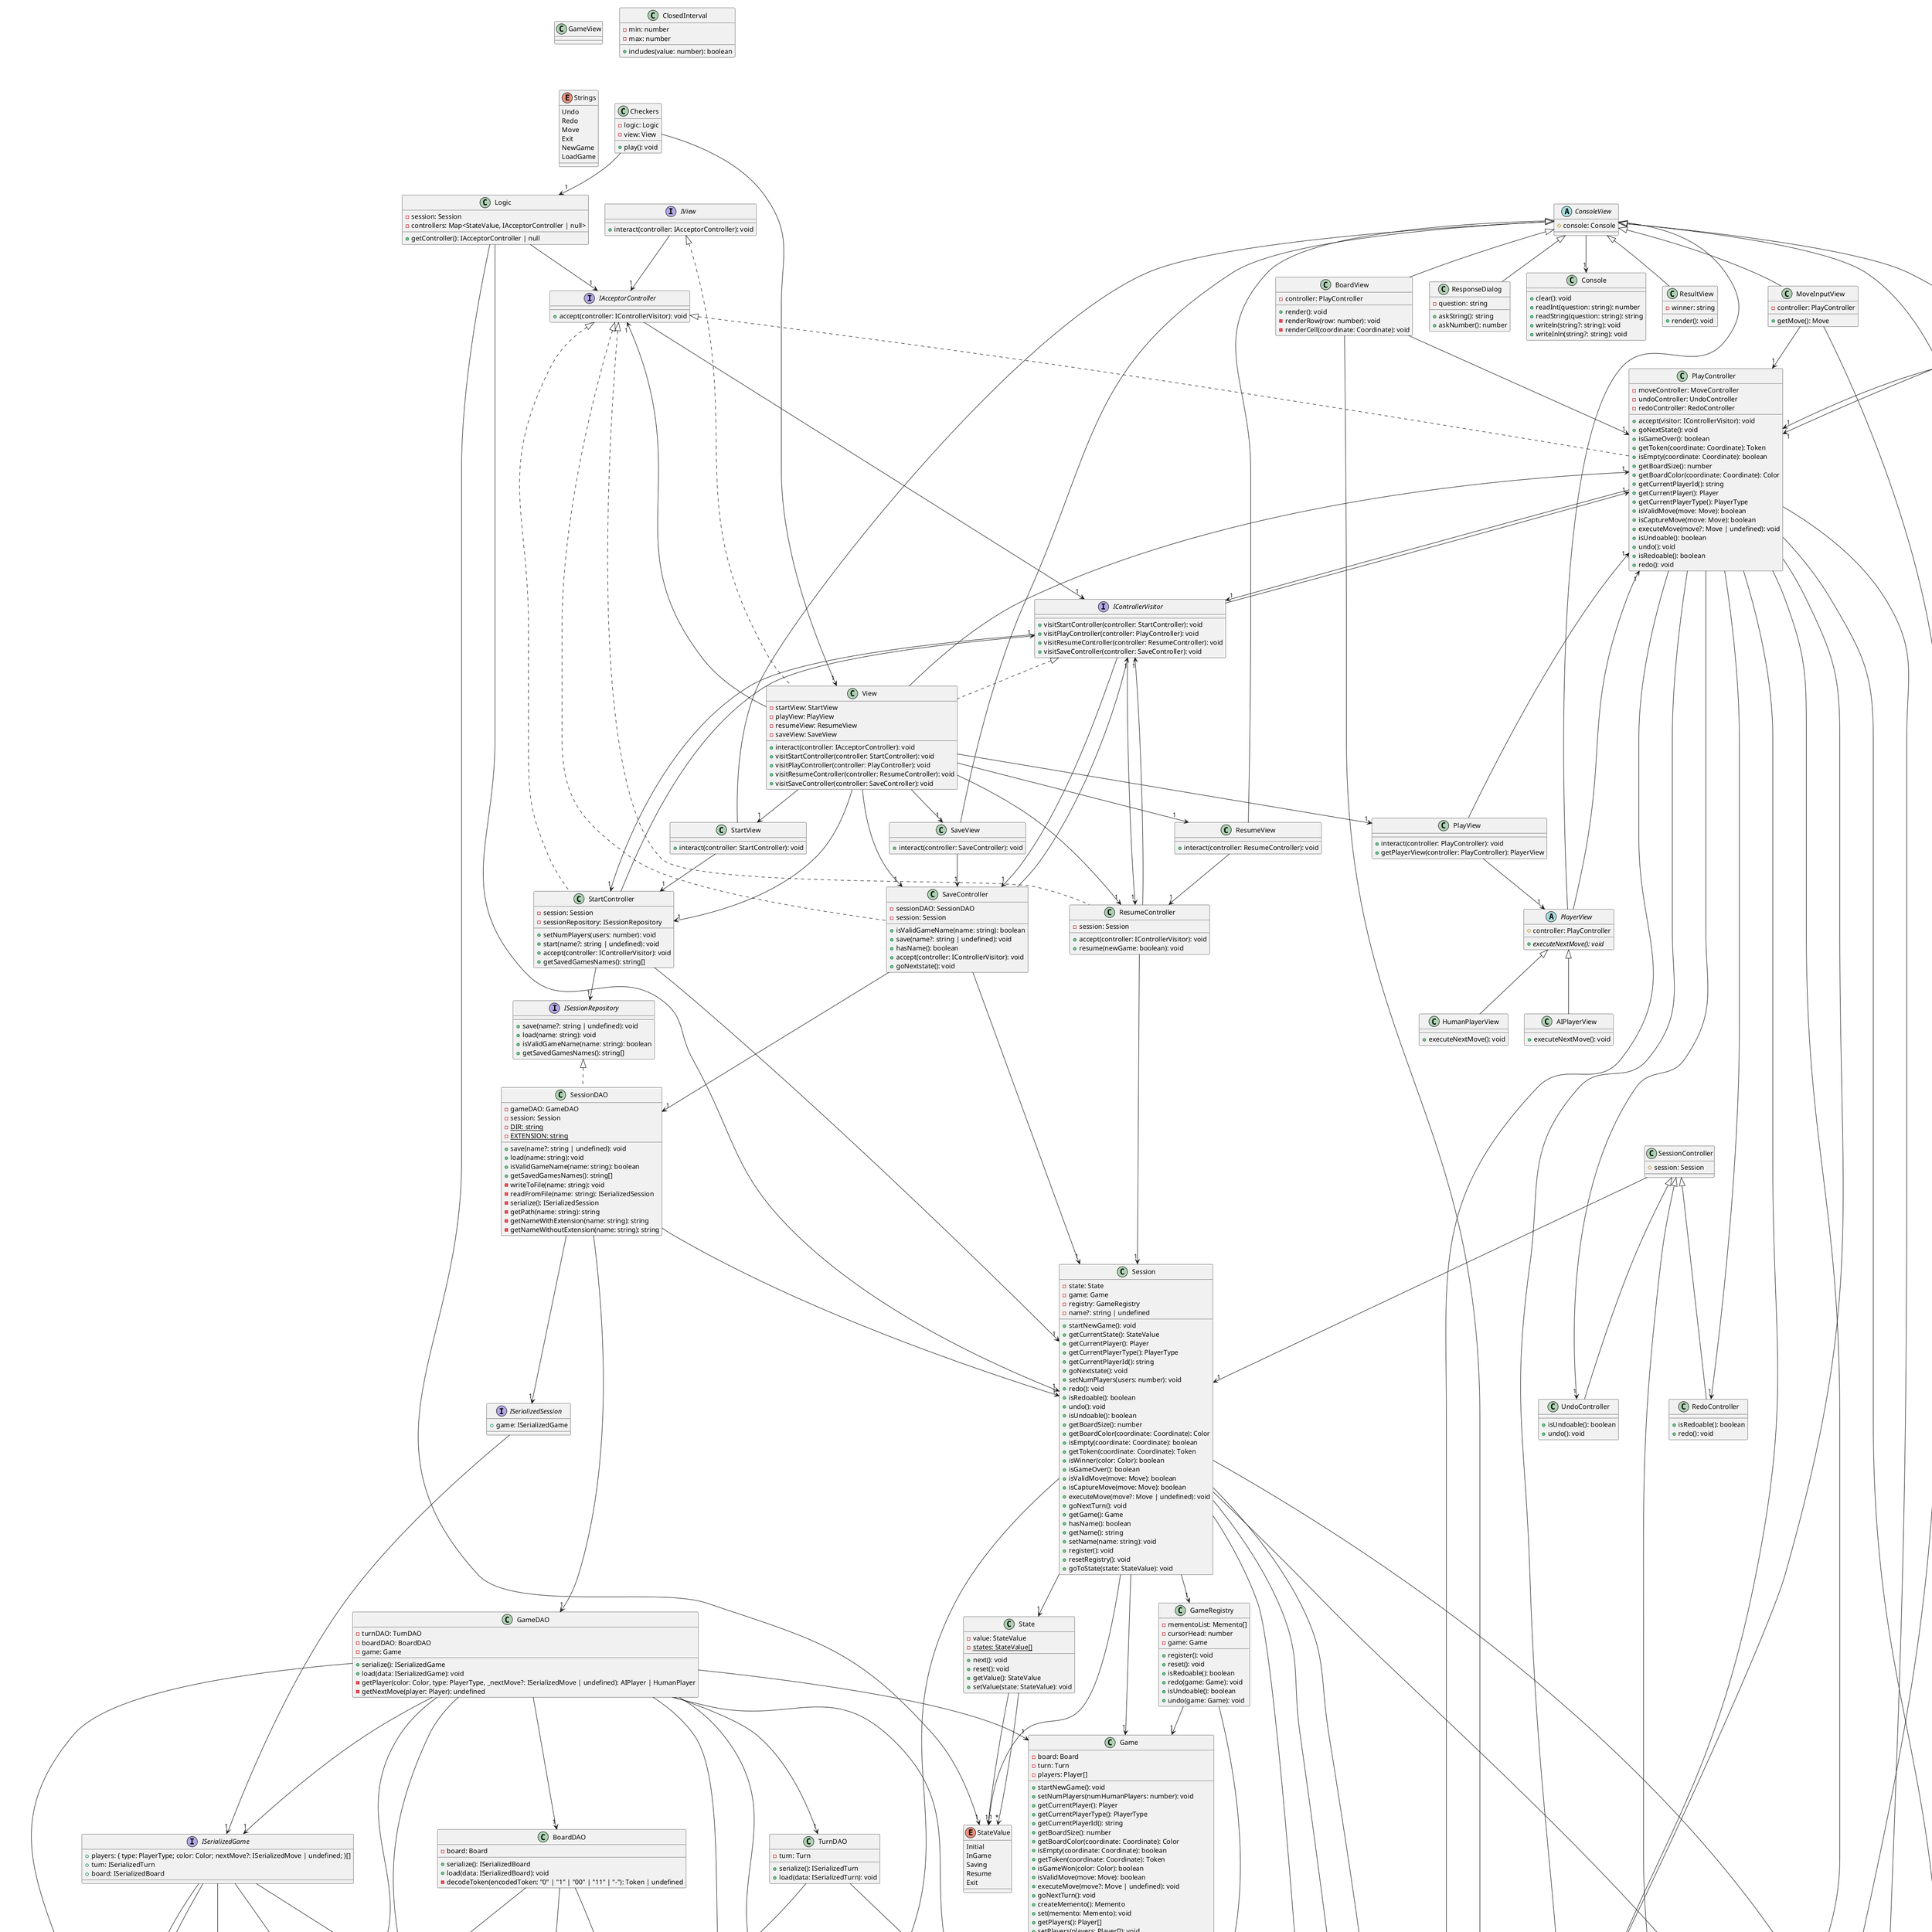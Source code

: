 @startuml
enum Color {
    White
    Black
    Null
}
enum Direction {
    VERTICAL
    HORIZONTAL
    MAIN_DIAGONAL
    INVERSE_DIAGONAL
    NULL
}
class Coordinate {
    +row: number
    +column: number
    #getDirection(coordinate: Coordinate): Direction
    -inMainDiagonal(): boolean
    -inVertical(coordinate: Coordinate): boolean
    -inHorizontal(coordinate: Coordinate): boolean
    +getRow(): number
    +getColumn(): number
    +equals(coordinate: Coordinate): boolean
}
class Token {
    +color: Color
    -_isKing?: boolean | undefined
    +turnToKing(): void
    +isKing: boolean
    +isNull: boolean
}
class NullToken extends Token
class Board {
    -coordinates: (Token | undefined)[][]
    +getSize(): number
    +getBoardColor(coordinate: Coordinate): Color
    +isEmpty(coordinate: Coordinate): boolean
    +isMovingForward(move: Move): boolean
    +getToken(coordinate: Coordinate): Token
    +removeToken(coordinate: Coordinate): void
    +setToken(coordinate: Coordinate, token: Token): void
    +isGameWon(color: Color): boolean
    +isValidMove(move: Move): boolean
    +move(move: Move): void
    +checkCapture(move: Move): void
    +ckeckKing(move: Move): void
    +copy(): Board
    +getCoordinates(): (Token | undefined)[][]
    +setCoordinates(coordinates: (Token | undefined)[][]): void
    +isCaptureMove(move: Move): boolean
    -isValidJump(move: Move): boolean
    -{static} SIZE: number
}
class Move {
    +token: Token
    +from: Coordinate
    +to: Coordinate
    +getVector(): Coordinate
    +isProperLength: boolean
    +length: number
    +isValid: boolean
    +unitMovement: Move
    +isKingMove(board: Board): boolean
    +isMovingForward(board: Board): boolean
    -unitVector: Coordinate
    -isDiagonal: boolean
}
enum PlayerType {
    Human
    AI
}
abstract class Player {
    +color: Color
    +board: Board
    +type: PlayerType
    #nextMove?: Move | undefined
    -lastMove?: Move | undefined
    +move(move?: Move | undefined): void
    +getId(): string
    +getLastMove(): Move | undefined
    +{abstract} copy(board: Board): Player
    +{abstract} getNextMove(): Move | undefined
}
class Turn {
    -players: Player[]
    -currentPlayer: number
    +goNextTurn(): void
    +getCurrentPlayerType(): PlayerType
    +getCurrentPlayerId(): string
    +getCurrentPlayer(): Player
    +getCurrentPlayerOridinal(): number
    +setCurrentPlayerOrdinal(currentPlayer: number): void
    +copy(players: Player[]): Turn
    +{static} NUM_PLAYERS: number
}
class Memento {
    +board: Board
    +turn: Turn
    +players: Player[]
}
interface IMoveAlgorithm {
    +getNextMove(playerColor: Color, board: Board): Move
}
class RandomMoveAlgorithm implements IMoveAlgorithm {
    +getNextMove(playerColor: Color, board: Board): Move
    -getRandomCoordinate(boardSize: number): Coordinate
}
class RandomMoveWithDummyHeuristicAlgorithm implements IMoveAlgorithm {
    -randomAlgorithm: RandomMoveAlgorithm
    -maxAttempts: number
    +getNextMove(playerColor: Color, board: Board): Move
}
class AIPlayer extends Player {
    -algorithm: IMoveAlgorithm
    +getNextMove(): Move
    +copy(board: Board): AIPlayer
}
class HumanPlayer extends Player {
    +setNextMove(move: Move): void
    +getNextMove(): Move | undefined
    +copy(board: Board): HumanPlayer
}
class Game {
    -board: Board
    -turn: Turn
    -players: Player[]
    +startNewGame(): void
    +setNumPlayers(numHumanPlayers: number): void
    +getCurrentPlayer(): Player
    +getCurrentPlayerType(): PlayerType
    +getCurrentPlayerId(): string
    +getBoardSize(): number
    +getBoardColor(coordinate: Coordinate): Color
    +isEmpty(coordinate: Coordinate): boolean
    +getToken(coordinate: Coordinate): Token
    +isGameWon(color: Color): boolean
    +isValidMove(move: Move): boolean
    +executeMove(move?: Move | undefined): void
    +goNextTurn(): void
    +createMemento(): Memento
    +set(memento: Memento): void
    +getPlayers(): Player[]
    +setPlayers(players: Player[]): void
    +getBoard(): Board
    +getTurn(): Turn
    +getLastMove(): Move | undefined
    +isCaptureMove(move: Move): boolean
    -getPlayersCopy(players: Player[], board: Board): Player[]
}
class GameRegistry {
    -mementoList: Memento[]
    -cursorHead: number
    -game: Game
    +register(): void
    +reset(): void
    +isRedoable(): boolean
    +redo(game: Game): void
    +isUndoable(): boolean
    +undo(game: Game): void
}
enum StateValue {
    Initial
    InGame
    Saving
    Resume
    Exit
}
class State {
    -value: StateValue
    +next(): void
    +reset(): void
    +getValue(): StateValue
    +setValue(state: StateValue): void
    -{static} states: StateValue[]
}
class Session {
    -state: State
    -game: Game
    -registry: GameRegistry
    -name?: string | undefined
    +startNewGame(): void
    +getCurrentState(): StateValue
    +getCurrentPlayer(): Player
    +getCurrentPlayerType(): PlayerType
    +getCurrentPlayerId(): string
    +goNextstate(): void
    +setNumPlayers(users: number): void
    +redo(): void
    +isRedoable(): boolean
    +undo(): void
    +isUndoable(): boolean
    +getBoardSize(): number
    +getBoardColor(coordinate: Coordinate): Color
    +isEmpty(coordinate: Coordinate): boolean
    +getToken(coordinate: Coordinate): Token
    +isWinner(color: Color): boolean
    +isGameOver(): boolean
    +isValidMove(move: Move): boolean
    +isCaptureMove(move: Move): boolean
    +executeMove(move?: Move | undefined): void
    +goNextTurn(): void
    +getGame(): Game
    +hasName(): boolean
    +getName(): string
    +setName(name: string): void
    +register(): void
    +resetRegistry(): void
    +goToState(state: StateValue): void
}
class SessionController {
    #session: Session
}
class MoveController extends SessionController {
    +isValidMove(move: Move): boolean
    +executeMove(move?: Move | undefined): void
    +isCaptureMove(move: Move): boolean
    +getCurrentPlayer(): Player
    +getCurrentPlayerType(): PlayerType
    +getCurrentPlayerId(): string
    +getBoardSize(): number
    +getBoardColor(coordinate: Coordinate): Color
    +isEmpty(coordinate: Coordinate): boolean
    +getToken(coordinate: Coordinate): Token
    +isWinner(color: Color): boolean
    +isGameOver(): boolean
    +goNextState(): void
}
class RedoController extends SessionController {
    +isRedoable(): boolean
    +redo(): void
}
class UndoController extends SessionController {
    +isUndoable(): boolean
    +undo(): void
}
class PlayController implements IAcceptorController {
    -moveController: MoveController
    -undoController: UndoController
    -redoController: RedoController
    +accept(visitor: IControllerVisitor): void
    +goNextState(): void
    +isGameOver(): boolean
    +getToken(coordinate: Coordinate): Token
    +isEmpty(coordinate: Coordinate): boolean
    +getBoardSize(): number
    +getBoardColor(coordinate: Coordinate): Color
    +getCurrentPlayerId(): string
    +getCurrentPlayer(): Player
    +getCurrentPlayerType(): PlayerType
    +isValidMove(move: Move): boolean
    +isCaptureMove(move: Move): boolean
    +executeMove(move?: Move | undefined): void
    +isUndoable(): boolean
    +undo(): void
    +isRedoable(): boolean
    +redo(): void
}
class ResumeController implements IAcceptorController {
    -session: Session
    +accept(controller: IControllerVisitor): void
    +resume(newGame: boolean): void
}
interface ISerializedBoard {
    +rows: ("0" | "1" | "00" | "11" | "-")[][]
}
class BoardDAO {
    -board: Board
    +serialize(): ISerializedBoard
    +load(data: ISerializedBoard): void
    -decodeToken(encodedToken: "0" | "1" | "00" | "11" | "-"): Token | undefined
}
interface ISerializedMove {
    +token: { isKing: boolean; }
    +from: string
    +to: string
}
interface ISerializedTurn {
    +currentPlayer: number
}
interface ISerializedGame {
    +players: { type: PlayerType; color: Color; nextMove?: ISerializedMove | undefined; }[]
    +turn: ISerializedTurn
    +board: ISerializedBoard
}
class TurnDAO {
    -turn: Turn
    +serialize(): ISerializedTurn
    +load(data: ISerializedTurn): void
}
class GameDAO {
    -turnDAO: TurnDAO
    -boardDAO: BoardDAO
    -game: Game
    +serialize(): ISerializedGame
    +load(data: ISerializedGame): void
    -getPlayer(color: Color, type: PlayerType, _nextMove?: ISerializedMove | undefined): AIPlayer | HumanPlayer
    -getNextMove(player: Player): undefined
}
interface ISerializedSession {
    +game: ISerializedGame
}
interface ISessionRepository {
    +save(name?: string | undefined): void
    +load(name: string): void
    +isValidGameName(name: string): boolean
    +getSavedGamesNames(): string[]
}
class SessionDAO implements ISessionRepository {
    -gameDAO: GameDAO
    -session: Session
    +save(name?: string | undefined): void
    +load(name: string): void
    +isValidGameName(name: string): boolean
    +getSavedGamesNames(): string[]
    -writeToFile(name: string): void
    -readFromFile(name: string): ISerializedSession
    -serialize(): ISerializedSession
    -getPath(name: string): string
    -getNameWithExtension(name: string): string
    -getNameWithoutExtension(name: string): string
    -{static} DIR: string
    -{static} EXTENSION: string
}
class SaveController implements IAcceptorController {
    -sessionDAO: SessionDAO
    -session: Session
    +isValidGameName(name: string): boolean
    +save(name?: string | undefined): void
    +hasName(): boolean
    +accept(controller: IControllerVisitor): void
    +goNextstate(): void
}
class StartController implements IAcceptorController {
    -session: Session
    -sessionRepository: ISessionRepository
    +setNumPlayers(users: number): void
    +start(name?: string | undefined): void
    +accept(controller: IControllerVisitor): void
    +getSavedGamesNames(): string[]
}
interface IControllerVisitor {
    +visitStartController(controller: StartController): void
    +visitPlayController(controller: PlayController): void
    +visitResumeController(controller: ResumeController): void
    +visitSaveController(controller: SaveController): void
}
interface IAcceptorController {
    +accept(controller: IControllerVisitor): void
}
class Logic {
    -session: Session
    -controllers: Map<StateValue, IAcceptorController | null>
    +getController(): IAcceptorController | null
}
interface IView {
    +interact(controller: IAcceptorController): void
}
class Console {
    +clear(): void
    +readInt(question: string): number
    +readString(question: string): string
    +writeln(string?: string): void
    +writeInln(string?: string): void
}
abstract class ConsoleView {
    #console: Console
}
class CellView extends ConsoleView {
    -cellColor: Color
    -token: Token
    +render(): void
}
class EmptyCellView extends ConsoleView {
    -cellColor: Color
    +render(): void
}
class BoardView extends ConsoleView {
    -controller: PlayController
    +render(): void
    -renderRow(row: number): void
    -renderCell(coordinate: Coordinate): void
}
class ResultView extends ConsoleView {
    -winner: string
    +render(): void
}
class GameView
class ClosedInterval {
    -min: number
    -max: number
    +includes(value: number): boolean
}
abstract class Command {
    #title: string
    +{abstract} execute(): void
    +{abstract} isActive(): boolean
    +getTitle(): string
}
abstract class Menu {
    -commandList: Command[]
    +execute(): void
    #addCommand(command: Command): void
    -{static} OPTION: string
}
enum Strings {
    Undo
    Redo
    Move
    Exit
    NewGame
    LoadGame
}
abstract class CheckersCommand<T extends IAcceptorController> extends Command {
    #acceptorController: T
}
class ExitCommand extends CheckersCommand {
    +execute(): void
    +isActive(): boolean
}
class MoveInputView extends ConsoleView {
    -controller: PlayController
    +getMove(): Move
}
class MoveCommand extends CheckersCommand {
    +execute(): void
    +isActive(): boolean
}
class RedoCommand extends CheckersCommand {
    -playController: PlayController
    +execute(): void
    +isActive(): boolean
}
class UndoCommand extends CheckersCommand {
    -playController: PlayController
    +execute(): void
    +isActive(): boolean
}
class PlayMenu extends Menu
abstract class PlayerView extends ConsoleView {
    #controller: PlayController
    +{abstract} executeNextMove(): void
}
class HumanPlayerView extends PlayerView {
    +executeNextMove(): void
}
class AIPlayerView extends PlayerView {
    +executeNextMove(): void
}
class PlayView {
    +interact(controller: PlayController): void
    +getPlayerView(controller: PlayController): PlayerView
}
class ResumeView extends ConsoleView {
    +interact(controller: ResumeController): void
}
class SaveView extends ConsoleView {
    +interact(controller: SaveController): void
}
class LoadGameCommand extends CheckersCommand {
    +execute(): void
    +isActive(): boolean
}
class SelectSavedGameMenu extends Menu
class GameSelectedCommand extends CheckersCommand {
    +execute(): void
    +isActive(): boolean
}
class ResponseDialog extends ConsoleView {
    -question: string
    +askString(): string
    +askNumber(): number
}
class NewGameCommand extends CheckersCommand {
    +execute(): void
    +isActive(): boolean
}
class StartMenu extends Menu
class StartView extends ConsoleView {
    +interact(controller: StartController): void
}
class View implements IView, IControllerVisitor {
    -startView: StartView
    -playView: PlayView
    -resumeView: ResumeView
    -saveView: SaveView
    +interact(controller: IAcceptorController): void
    +visitStartController(controller: StartController): void
    +visitPlayController(controller: PlayController): void
    +visitResumeController(controller: ResumeController): void
    +visitSaveController(controller: SaveController): void
}
class Checkers {
    -logic: Logic
    -view: View
    +play(): void
}
Coordinate --> "1" Direction
Token --> "1" Color
Board --> "1" Token
Board --> "1" Coordinate
Board --> "1" Color
Board --> "1" Move
Move --> "1" Token
Move --> "1" Coordinate
Move --> "1" Board
Player --> "1" Color
Player --> "1" Board
Player --> "1" PlayerType
Player --> "1" Move
Turn --> "*" Player
Turn --> "1" PlayerType
Turn --> "1" Player
Memento --> "1" Board
Memento --> "1" Turn
Memento --> "*" Player
IMoveAlgorithm --> "1" Color
IMoveAlgorithm --> "1" Board
IMoveAlgorithm --> "1" Move
RandomMoveAlgorithm --> "1" Color
RandomMoveAlgorithm --> "1" Board
RandomMoveAlgorithm --> "1" Move
RandomMoveAlgorithm --> "1" Coordinate
RandomMoveWithDummyHeuristicAlgorithm --> "1" RandomMoveAlgorithm
RandomMoveWithDummyHeuristicAlgorithm --> "1" Color
RandomMoveWithDummyHeuristicAlgorithm --> "1" Board
RandomMoveWithDummyHeuristicAlgorithm --> "1" Move
AIPlayer --> "1" IMoveAlgorithm
AIPlayer --> "1" Move
AIPlayer --> "1" Board
HumanPlayer --> "1" Move
HumanPlayer --> "1" Board
Game --> "1" Board
Game --> "1" Turn
Game --> "*" Player
Game --> "1" Player
Game --> "1" PlayerType
Game --> "1" Coordinate
Game --> "1" Color
Game --> "1" Token
Game --> "1" Move
Game --> "1" Memento
GameRegistry --> "*" Memento
GameRegistry --> "1" Game
State --> "1" StateValue
State --> "*" StateValue
Session --> "1" State
Session --> "1" Game
Session --> "1" GameRegistry
Session --> "1" StateValue
Session --> "1" Player
Session --> "1" PlayerType
Session --> "1" Coordinate
Session --> "1" Color
Session --> "1" Token
Session --> "1" Move
SessionController --> "1" Session
MoveController --> "1" Move
MoveController --> "1" Player
MoveController --> "1" PlayerType
MoveController --> "1" Coordinate
MoveController --> "1" Color
MoveController --> "1" Token
PlayController --> "1" MoveController
PlayController --> "1" UndoController
PlayController --> "1" RedoController
PlayController --> "1" IControllerVisitor
PlayController --> "1" Coordinate
PlayController --> "1" Token
PlayController --> "1" Color
PlayController --> "1" Player
PlayController --> "1" PlayerType
PlayController --> "1" Move
ResumeController --> "1" Session
ResumeController --> "1" IControllerVisitor
BoardDAO --> "1" Board
BoardDAO --> "1" ISerializedBoard
BoardDAO --> "1" Token
ISerializedGame --> "1" PlayerType
ISerializedGame --> "1" Color
ISerializedGame --> "1" ISerializedMove
ISerializedGame --> "1" ISerializedTurn
ISerializedGame --> "1" ISerializedBoard
TurnDAO --> "1" Turn
TurnDAO --> "1" ISerializedTurn
GameDAO --> "1" TurnDAO
GameDAO --> "1" BoardDAO
GameDAO --> "1" Game
GameDAO --> "1" ISerializedGame
GameDAO --> "1" Color
GameDAO --> "1" PlayerType
GameDAO --> "1" ISerializedMove
GameDAO --> "1" AIPlayer
GameDAO --> "1" HumanPlayer
GameDAO --> "1" Player
ISerializedSession --> "1" ISerializedGame
SessionDAO --> "1" GameDAO
SessionDAO --> "1" Session
SessionDAO --> "1" ISerializedSession
SaveController --> "1" SessionDAO
SaveController --> "1" Session
SaveController --> "1" IControllerVisitor
StartController --> "1" Session
StartController --> "1" ISessionRepository
StartController --> "1" IControllerVisitor
IControllerVisitor --> "1" StartController
IControllerVisitor --> "1" PlayController
IControllerVisitor --> "1" ResumeController
IControllerVisitor --> "1" SaveController
IAcceptorController --> "1" IControllerVisitor
Logic --> "1" Session
Logic --> "1" StateValue
Logic --> "1" IAcceptorController
IView --> "1" IAcceptorController
ConsoleView --> "1" Console
CellView --> "1" Color
CellView --> "1" Token
EmptyCellView --> "1" Color
BoardView --> "1" PlayController
BoardView --> "1" Coordinate
Menu --> "*" Command
Menu --> "1" Command
MoveInputView --> "1" PlayController
MoveInputView --> "1" Move
RedoCommand --> "1" PlayController
UndoCommand --> "1" PlayController
PlayerView --> "1" PlayController
PlayView --> "1" PlayController
PlayView --> "1" PlayerView
ResumeView --> "1" ResumeController
SaveView --> "1" SaveController
StartView --> "1" StartController
View --> "1" StartView
View --> "1" PlayView
View --> "1" ResumeView
View --> "1" SaveView
View --> "1" IAcceptorController
View --> "1" StartController
View --> "1" PlayController
View --> "1" ResumeController
View --> "1" SaveController
Checkers --> "1" Logic
Checkers --> "1" View
@enduml